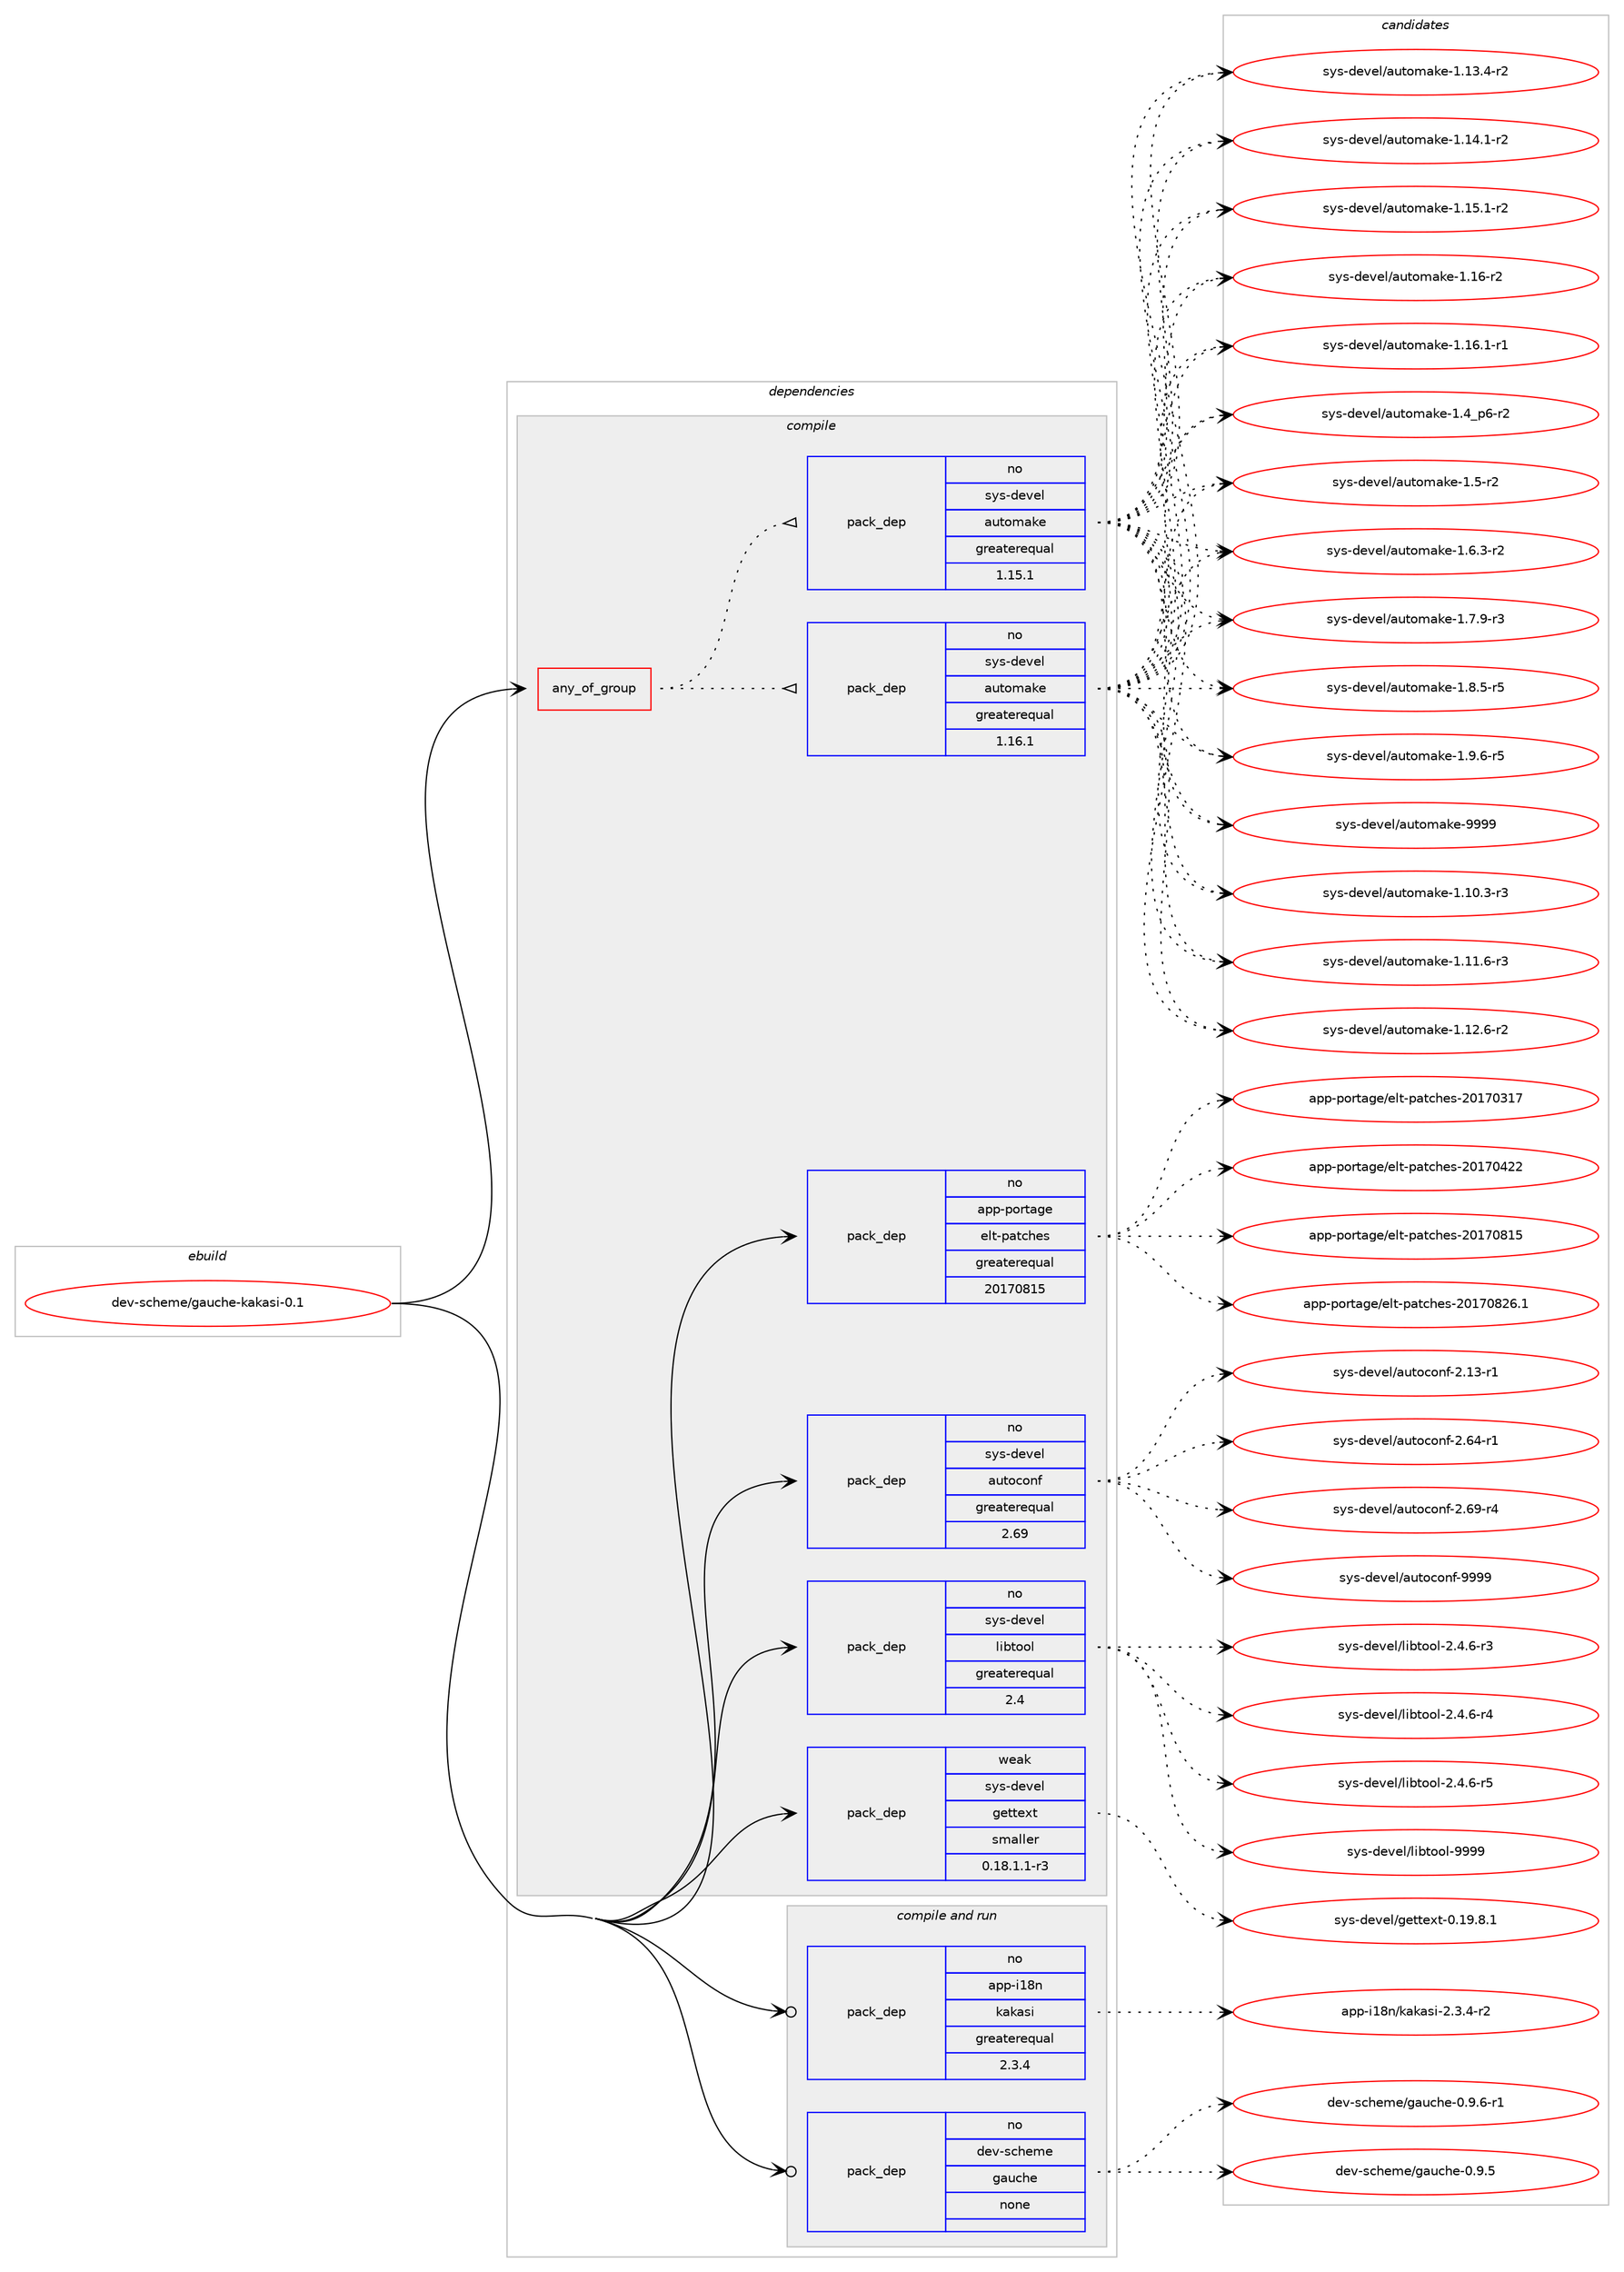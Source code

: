 digraph prolog {

# *************
# Graph options
# *************

newrank=true;
concentrate=true;
compound=true;
graph [rankdir=LR,fontname=Helvetica,fontsize=10,ranksep=1.5];#, ranksep=2.5, nodesep=0.2];
edge  [arrowhead=vee];
node  [fontname=Helvetica,fontsize=10];

# **********
# The ebuild
# **********

subgraph cluster_leftcol {
color=gray;
rank=same;
label=<<i>ebuild</i>>;
id [label="dev-scheme/gauche-kakasi-0.1", color=red, width=4, href="../dev-scheme/gauche-kakasi-0.1.svg"];
}

# ****************
# The dependencies
# ****************

subgraph cluster_midcol {
color=gray;
label=<<i>dependencies</i>>;
subgraph cluster_compile {
fillcolor="#eeeeee";
style=filled;
label=<<i>compile</i>>;
subgraph any22953 {
dependency1538489 [label=<<TABLE BORDER="0" CELLBORDER="1" CELLSPACING="0" CELLPADDING="4"><TR><TD CELLPADDING="10">any_of_group</TD></TR></TABLE>>, shape=none, color=red];subgraph pack1092058 {
dependency1538490 [label=<<TABLE BORDER="0" CELLBORDER="1" CELLSPACING="0" CELLPADDING="4" WIDTH="220"><TR><TD ROWSPAN="6" CELLPADDING="30">pack_dep</TD></TR><TR><TD WIDTH="110">no</TD></TR><TR><TD>sys-devel</TD></TR><TR><TD>automake</TD></TR><TR><TD>greaterequal</TD></TR><TR><TD>1.16.1</TD></TR></TABLE>>, shape=none, color=blue];
}
dependency1538489:e -> dependency1538490:w [weight=20,style="dotted",arrowhead="oinv"];
subgraph pack1092059 {
dependency1538491 [label=<<TABLE BORDER="0" CELLBORDER="1" CELLSPACING="0" CELLPADDING="4" WIDTH="220"><TR><TD ROWSPAN="6" CELLPADDING="30">pack_dep</TD></TR><TR><TD WIDTH="110">no</TD></TR><TR><TD>sys-devel</TD></TR><TR><TD>automake</TD></TR><TR><TD>greaterequal</TD></TR><TR><TD>1.15.1</TD></TR></TABLE>>, shape=none, color=blue];
}
dependency1538489:e -> dependency1538491:w [weight=20,style="dotted",arrowhead="oinv"];
}
id:e -> dependency1538489:w [weight=20,style="solid",arrowhead="vee"];
subgraph pack1092060 {
dependency1538492 [label=<<TABLE BORDER="0" CELLBORDER="1" CELLSPACING="0" CELLPADDING="4" WIDTH="220"><TR><TD ROWSPAN="6" CELLPADDING="30">pack_dep</TD></TR><TR><TD WIDTH="110">no</TD></TR><TR><TD>app-portage</TD></TR><TR><TD>elt-patches</TD></TR><TR><TD>greaterequal</TD></TR><TR><TD>20170815</TD></TR></TABLE>>, shape=none, color=blue];
}
id:e -> dependency1538492:w [weight=20,style="solid",arrowhead="vee"];
subgraph pack1092061 {
dependency1538493 [label=<<TABLE BORDER="0" CELLBORDER="1" CELLSPACING="0" CELLPADDING="4" WIDTH="220"><TR><TD ROWSPAN="6" CELLPADDING="30">pack_dep</TD></TR><TR><TD WIDTH="110">no</TD></TR><TR><TD>sys-devel</TD></TR><TR><TD>autoconf</TD></TR><TR><TD>greaterequal</TD></TR><TR><TD>2.69</TD></TR></TABLE>>, shape=none, color=blue];
}
id:e -> dependency1538493:w [weight=20,style="solid",arrowhead="vee"];
subgraph pack1092062 {
dependency1538494 [label=<<TABLE BORDER="0" CELLBORDER="1" CELLSPACING="0" CELLPADDING="4" WIDTH="220"><TR><TD ROWSPAN="6" CELLPADDING="30">pack_dep</TD></TR><TR><TD WIDTH="110">no</TD></TR><TR><TD>sys-devel</TD></TR><TR><TD>libtool</TD></TR><TR><TD>greaterequal</TD></TR><TR><TD>2.4</TD></TR></TABLE>>, shape=none, color=blue];
}
id:e -> dependency1538494:w [weight=20,style="solid",arrowhead="vee"];
subgraph pack1092063 {
dependency1538495 [label=<<TABLE BORDER="0" CELLBORDER="1" CELLSPACING="0" CELLPADDING="4" WIDTH="220"><TR><TD ROWSPAN="6" CELLPADDING="30">pack_dep</TD></TR><TR><TD WIDTH="110">weak</TD></TR><TR><TD>sys-devel</TD></TR><TR><TD>gettext</TD></TR><TR><TD>smaller</TD></TR><TR><TD>0.18.1.1-r3</TD></TR></TABLE>>, shape=none, color=blue];
}
id:e -> dependency1538495:w [weight=20,style="solid",arrowhead="vee"];
}
subgraph cluster_compileandrun {
fillcolor="#eeeeee";
style=filled;
label=<<i>compile and run</i>>;
subgraph pack1092064 {
dependency1538496 [label=<<TABLE BORDER="0" CELLBORDER="1" CELLSPACING="0" CELLPADDING="4" WIDTH="220"><TR><TD ROWSPAN="6" CELLPADDING="30">pack_dep</TD></TR><TR><TD WIDTH="110">no</TD></TR><TR><TD>app-i18n</TD></TR><TR><TD>kakasi</TD></TR><TR><TD>greaterequal</TD></TR><TR><TD>2.3.4</TD></TR></TABLE>>, shape=none, color=blue];
}
id:e -> dependency1538496:w [weight=20,style="solid",arrowhead="odotvee"];
subgraph pack1092065 {
dependency1538497 [label=<<TABLE BORDER="0" CELLBORDER="1" CELLSPACING="0" CELLPADDING="4" WIDTH="220"><TR><TD ROWSPAN="6" CELLPADDING="30">pack_dep</TD></TR><TR><TD WIDTH="110">no</TD></TR><TR><TD>dev-scheme</TD></TR><TR><TD>gauche</TD></TR><TR><TD>none</TD></TR><TR><TD></TD></TR></TABLE>>, shape=none, color=blue];
}
id:e -> dependency1538497:w [weight=20,style="solid",arrowhead="odotvee"];
}
subgraph cluster_run {
fillcolor="#eeeeee";
style=filled;
label=<<i>run</i>>;
}
}

# **************
# The candidates
# **************

subgraph cluster_choices {
rank=same;
color=gray;
label=<<i>candidates</i>>;

subgraph choice1092058 {
color=black;
nodesep=1;
choice11512111545100101118101108479711711611110997107101454946494846514511451 [label="sys-devel/automake-1.10.3-r3", color=red, width=4,href="../sys-devel/automake-1.10.3-r3.svg"];
choice11512111545100101118101108479711711611110997107101454946494946544511451 [label="sys-devel/automake-1.11.6-r3", color=red, width=4,href="../sys-devel/automake-1.11.6-r3.svg"];
choice11512111545100101118101108479711711611110997107101454946495046544511450 [label="sys-devel/automake-1.12.6-r2", color=red, width=4,href="../sys-devel/automake-1.12.6-r2.svg"];
choice11512111545100101118101108479711711611110997107101454946495146524511450 [label="sys-devel/automake-1.13.4-r2", color=red, width=4,href="../sys-devel/automake-1.13.4-r2.svg"];
choice11512111545100101118101108479711711611110997107101454946495246494511450 [label="sys-devel/automake-1.14.1-r2", color=red, width=4,href="../sys-devel/automake-1.14.1-r2.svg"];
choice11512111545100101118101108479711711611110997107101454946495346494511450 [label="sys-devel/automake-1.15.1-r2", color=red, width=4,href="../sys-devel/automake-1.15.1-r2.svg"];
choice1151211154510010111810110847971171161111099710710145494649544511450 [label="sys-devel/automake-1.16-r2", color=red, width=4,href="../sys-devel/automake-1.16-r2.svg"];
choice11512111545100101118101108479711711611110997107101454946495446494511449 [label="sys-devel/automake-1.16.1-r1", color=red, width=4,href="../sys-devel/automake-1.16.1-r1.svg"];
choice115121115451001011181011084797117116111109971071014549465295112544511450 [label="sys-devel/automake-1.4_p6-r2", color=red, width=4,href="../sys-devel/automake-1.4_p6-r2.svg"];
choice11512111545100101118101108479711711611110997107101454946534511450 [label="sys-devel/automake-1.5-r2", color=red, width=4,href="../sys-devel/automake-1.5-r2.svg"];
choice115121115451001011181011084797117116111109971071014549465446514511450 [label="sys-devel/automake-1.6.3-r2", color=red, width=4,href="../sys-devel/automake-1.6.3-r2.svg"];
choice115121115451001011181011084797117116111109971071014549465546574511451 [label="sys-devel/automake-1.7.9-r3", color=red, width=4,href="../sys-devel/automake-1.7.9-r3.svg"];
choice115121115451001011181011084797117116111109971071014549465646534511453 [label="sys-devel/automake-1.8.5-r5", color=red, width=4,href="../sys-devel/automake-1.8.5-r5.svg"];
choice115121115451001011181011084797117116111109971071014549465746544511453 [label="sys-devel/automake-1.9.6-r5", color=red, width=4,href="../sys-devel/automake-1.9.6-r5.svg"];
choice115121115451001011181011084797117116111109971071014557575757 [label="sys-devel/automake-9999", color=red, width=4,href="../sys-devel/automake-9999.svg"];
dependency1538490:e -> choice11512111545100101118101108479711711611110997107101454946494846514511451:w [style=dotted,weight="100"];
dependency1538490:e -> choice11512111545100101118101108479711711611110997107101454946494946544511451:w [style=dotted,weight="100"];
dependency1538490:e -> choice11512111545100101118101108479711711611110997107101454946495046544511450:w [style=dotted,weight="100"];
dependency1538490:e -> choice11512111545100101118101108479711711611110997107101454946495146524511450:w [style=dotted,weight="100"];
dependency1538490:e -> choice11512111545100101118101108479711711611110997107101454946495246494511450:w [style=dotted,weight="100"];
dependency1538490:e -> choice11512111545100101118101108479711711611110997107101454946495346494511450:w [style=dotted,weight="100"];
dependency1538490:e -> choice1151211154510010111810110847971171161111099710710145494649544511450:w [style=dotted,weight="100"];
dependency1538490:e -> choice11512111545100101118101108479711711611110997107101454946495446494511449:w [style=dotted,weight="100"];
dependency1538490:e -> choice115121115451001011181011084797117116111109971071014549465295112544511450:w [style=dotted,weight="100"];
dependency1538490:e -> choice11512111545100101118101108479711711611110997107101454946534511450:w [style=dotted,weight="100"];
dependency1538490:e -> choice115121115451001011181011084797117116111109971071014549465446514511450:w [style=dotted,weight="100"];
dependency1538490:e -> choice115121115451001011181011084797117116111109971071014549465546574511451:w [style=dotted,weight="100"];
dependency1538490:e -> choice115121115451001011181011084797117116111109971071014549465646534511453:w [style=dotted,weight="100"];
dependency1538490:e -> choice115121115451001011181011084797117116111109971071014549465746544511453:w [style=dotted,weight="100"];
dependency1538490:e -> choice115121115451001011181011084797117116111109971071014557575757:w [style=dotted,weight="100"];
}
subgraph choice1092059 {
color=black;
nodesep=1;
choice11512111545100101118101108479711711611110997107101454946494846514511451 [label="sys-devel/automake-1.10.3-r3", color=red, width=4,href="../sys-devel/automake-1.10.3-r3.svg"];
choice11512111545100101118101108479711711611110997107101454946494946544511451 [label="sys-devel/automake-1.11.6-r3", color=red, width=4,href="../sys-devel/automake-1.11.6-r3.svg"];
choice11512111545100101118101108479711711611110997107101454946495046544511450 [label="sys-devel/automake-1.12.6-r2", color=red, width=4,href="../sys-devel/automake-1.12.6-r2.svg"];
choice11512111545100101118101108479711711611110997107101454946495146524511450 [label="sys-devel/automake-1.13.4-r2", color=red, width=4,href="../sys-devel/automake-1.13.4-r2.svg"];
choice11512111545100101118101108479711711611110997107101454946495246494511450 [label="sys-devel/automake-1.14.1-r2", color=red, width=4,href="../sys-devel/automake-1.14.1-r2.svg"];
choice11512111545100101118101108479711711611110997107101454946495346494511450 [label="sys-devel/automake-1.15.1-r2", color=red, width=4,href="../sys-devel/automake-1.15.1-r2.svg"];
choice1151211154510010111810110847971171161111099710710145494649544511450 [label="sys-devel/automake-1.16-r2", color=red, width=4,href="../sys-devel/automake-1.16-r2.svg"];
choice11512111545100101118101108479711711611110997107101454946495446494511449 [label="sys-devel/automake-1.16.1-r1", color=red, width=4,href="../sys-devel/automake-1.16.1-r1.svg"];
choice115121115451001011181011084797117116111109971071014549465295112544511450 [label="sys-devel/automake-1.4_p6-r2", color=red, width=4,href="../sys-devel/automake-1.4_p6-r2.svg"];
choice11512111545100101118101108479711711611110997107101454946534511450 [label="sys-devel/automake-1.5-r2", color=red, width=4,href="../sys-devel/automake-1.5-r2.svg"];
choice115121115451001011181011084797117116111109971071014549465446514511450 [label="sys-devel/automake-1.6.3-r2", color=red, width=4,href="../sys-devel/automake-1.6.3-r2.svg"];
choice115121115451001011181011084797117116111109971071014549465546574511451 [label="sys-devel/automake-1.7.9-r3", color=red, width=4,href="../sys-devel/automake-1.7.9-r3.svg"];
choice115121115451001011181011084797117116111109971071014549465646534511453 [label="sys-devel/automake-1.8.5-r5", color=red, width=4,href="../sys-devel/automake-1.8.5-r5.svg"];
choice115121115451001011181011084797117116111109971071014549465746544511453 [label="sys-devel/automake-1.9.6-r5", color=red, width=4,href="../sys-devel/automake-1.9.6-r5.svg"];
choice115121115451001011181011084797117116111109971071014557575757 [label="sys-devel/automake-9999", color=red, width=4,href="../sys-devel/automake-9999.svg"];
dependency1538491:e -> choice11512111545100101118101108479711711611110997107101454946494846514511451:w [style=dotted,weight="100"];
dependency1538491:e -> choice11512111545100101118101108479711711611110997107101454946494946544511451:w [style=dotted,weight="100"];
dependency1538491:e -> choice11512111545100101118101108479711711611110997107101454946495046544511450:w [style=dotted,weight="100"];
dependency1538491:e -> choice11512111545100101118101108479711711611110997107101454946495146524511450:w [style=dotted,weight="100"];
dependency1538491:e -> choice11512111545100101118101108479711711611110997107101454946495246494511450:w [style=dotted,weight="100"];
dependency1538491:e -> choice11512111545100101118101108479711711611110997107101454946495346494511450:w [style=dotted,weight="100"];
dependency1538491:e -> choice1151211154510010111810110847971171161111099710710145494649544511450:w [style=dotted,weight="100"];
dependency1538491:e -> choice11512111545100101118101108479711711611110997107101454946495446494511449:w [style=dotted,weight="100"];
dependency1538491:e -> choice115121115451001011181011084797117116111109971071014549465295112544511450:w [style=dotted,weight="100"];
dependency1538491:e -> choice11512111545100101118101108479711711611110997107101454946534511450:w [style=dotted,weight="100"];
dependency1538491:e -> choice115121115451001011181011084797117116111109971071014549465446514511450:w [style=dotted,weight="100"];
dependency1538491:e -> choice115121115451001011181011084797117116111109971071014549465546574511451:w [style=dotted,weight="100"];
dependency1538491:e -> choice115121115451001011181011084797117116111109971071014549465646534511453:w [style=dotted,weight="100"];
dependency1538491:e -> choice115121115451001011181011084797117116111109971071014549465746544511453:w [style=dotted,weight="100"];
dependency1538491:e -> choice115121115451001011181011084797117116111109971071014557575757:w [style=dotted,weight="100"];
}
subgraph choice1092060 {
color=black;
nodesep=1;
choice97112112451121111141169710310147101108116451129711699104101115455048495548514955 [label="app-portage/elt-patches-20170317", color=red, width=4,href="../app-portage/elt-patches-20170317.svg"];
choice97112112451121111141169710310147101108116451129711699104101115455048495548525050 [label="app-portage/elt-patches-20170422", color=red, width=4,href="../app-portage/elt-patches-20170422.svg"];
choice97112112451121111141169710310147101108116451129711699104101115455048495548564953 [label="app-portage/elt-patches-20170815", color=red, width=4,href="../app-portage/elt-patches-20170815.svg"];
choice971121124511211111411697103101471011081164511297116991041011154550484955485650544649 [label="app-portage/elt-patches-20170826.1", color=red, width=4,href="../app-portage/elt-patches-20170826.1.svg"];
dependency1538492:e -> choice97112112451121111141169710310147101108116451129711699104101115455048495548514955:w [style=dotted,weight="100"];
dependency1538492:e -> choice97112112451121111141169710310147101108116451129711699104101115455048495548525050:w [style=dotted,weight="100"];
dependency1538492:e -> choice97112112451121111141169710310147101108116451129711699104101115455048495548564953:w [style=dotted,weight="100"];
dependency1538492:e -> choice971121124511211111411697103101471011081164511297116991041011154550484955485650544649:w [style=dotted,weight="100"];
}
subgraph choice1092061 {
color=black;
nodesep=1;
choice1151211154510010111810110847971171161119911111010245504649514511449 [label="sys-devel/autoconf-2.13-r1", color=red, width=4,href="../sys-devel/autoconf-2.13-r1.svg"];
choice1151211154510010111810110847971171161119911111010245504654524511449 [label="sys-devel/autoconf-2.64-r1", color=red, width=4,href="../sys-devel/autoconf-2.64-r1.svg"];
choice1151211154510010111810110847971171161119911111010245504654574511452 [label="sys-devel/autoconf-2.69-r4", color=red, width=4,href="../sys-devel/autoconf-2.69-r4.svg"];
choice115121115451001011181011084797117116111991111101024557575757 [label="sys-devel/autoconf-9999", color=red, width=4,href="../sys-devel/autoconf-9999.svg"];
dependency1538493:e -> choice1151211154510010111810110847971171161119911111010245504649514511449:w [style=dotted,weight="100"];
dependency1538493:e -> choice1151211154510010111810110847971171161119911111010245504654524511449:w [style=dotted,weight="100"];
dependency1538493:e -> choice1151211154510010111810110847971171161119911111010245504654574511452:w [style=dotted,weight="100"];
dependency1538493:e -> choice115121115451001011181011084797117116111991111101024557575757:w [style=dotted,weight="100"];
}
subgraph choice1092062 {
color=black;
nodesep=1;
choice1151211154510010111810110847108105981161111111084550465246544511451 [label="sys-devel/libtool-2.4.6-r3", color=red, width=4,href="../sys-devel/libtool-2.4.6-r3.svg"];
choice1151211154510010111810110847108105981161111111084550465246544511452 [label="sys-devel/libtool-2.4.6-r4", color=red, width=4,href="../sys-devel/libtool-2.4.6-r4.svg"];
choice1151211154510010111810110847108105981161111111084550465246544511453 [label="sys-devel/libtool-2.4.6-r5", color=red, width=4,href="../sys-devel/libtool-2.4.6-r5.svg"];
choice1151211154510010111810110847108105981161111111084557575757 [label="sys-devel/libtool-9999", color=red, width=4,href="../sys-devel/libtool-9999.svg"];
dependency1538494:e -> choice1151211154510010111810110847108105981161111111084550465246544511451:w [style=dotted,weight="100"];
dependency1538494:e -> choice1151211154510010111810110847108105981161111111084550465246544511452:w [style=dotted,weight="100"];
dependency1538494:e -> choice1151211154510010111810110847108105981161111111084550465246544511453:w [style=dotted,weight="100"];
dependency1538494:e -> choice1151211154510010111810110847108105981161111111084557575757:w [style=dotted,weight="100"];
}
subgraph choice1092063 {
color=black;
nodesep=1;
choice1151211154510010111810110847103101116116101120116454846495746564649 [label="sys-devel/gettext-0.19.8.1", color=red, width=4,href="../sys-devel/gettext-0.19.8.1.svg"];
dependency1538495:e -> choice1151211154510010111810110847103101116116101120116454846495746564649:w [style=dotted,weight="100"];
}
subgraph choice1092064 {
color=black;
nodesep=1;
choice971121124510549561104710797107971151054550465146524511450 [label="app-i18n/kakasi-2.3.4-r2", color=red, width=4,href="../app-i18n/kakasi-2.3.4-r2.svg"];
dependency1538496:e -> choice971121124510549561104710797107971151054550465146524511450:w [style=dotted,weight="100"];
}
subgraph choice1092065 {
color=black;
nodesep=1;
choice1001011184511599104101109101471039711799104101454846574653 [label="dev-scheme/gauche-0.9.5", color=red, width=4,href="../dev-scheme/gauche-0.9.5.svg"];
choice10010111845115991041011091014710397117991041014548465746544511449 [label="dev-scheme/gauche-0.9.6-r1", color=red, width=4,href="../dev-scheme/gauche-0.9.6-r1.svg"];
dependency1538497:e -> choice1001011184511599104101109101471039711799104101454846574653:w [style=dotted,weight="100"];
dependency1538497:e -> choice10010111845115991041011091014710397117991041014548465746544511449:w [style=dotted,weight="100"];
}
}

}
